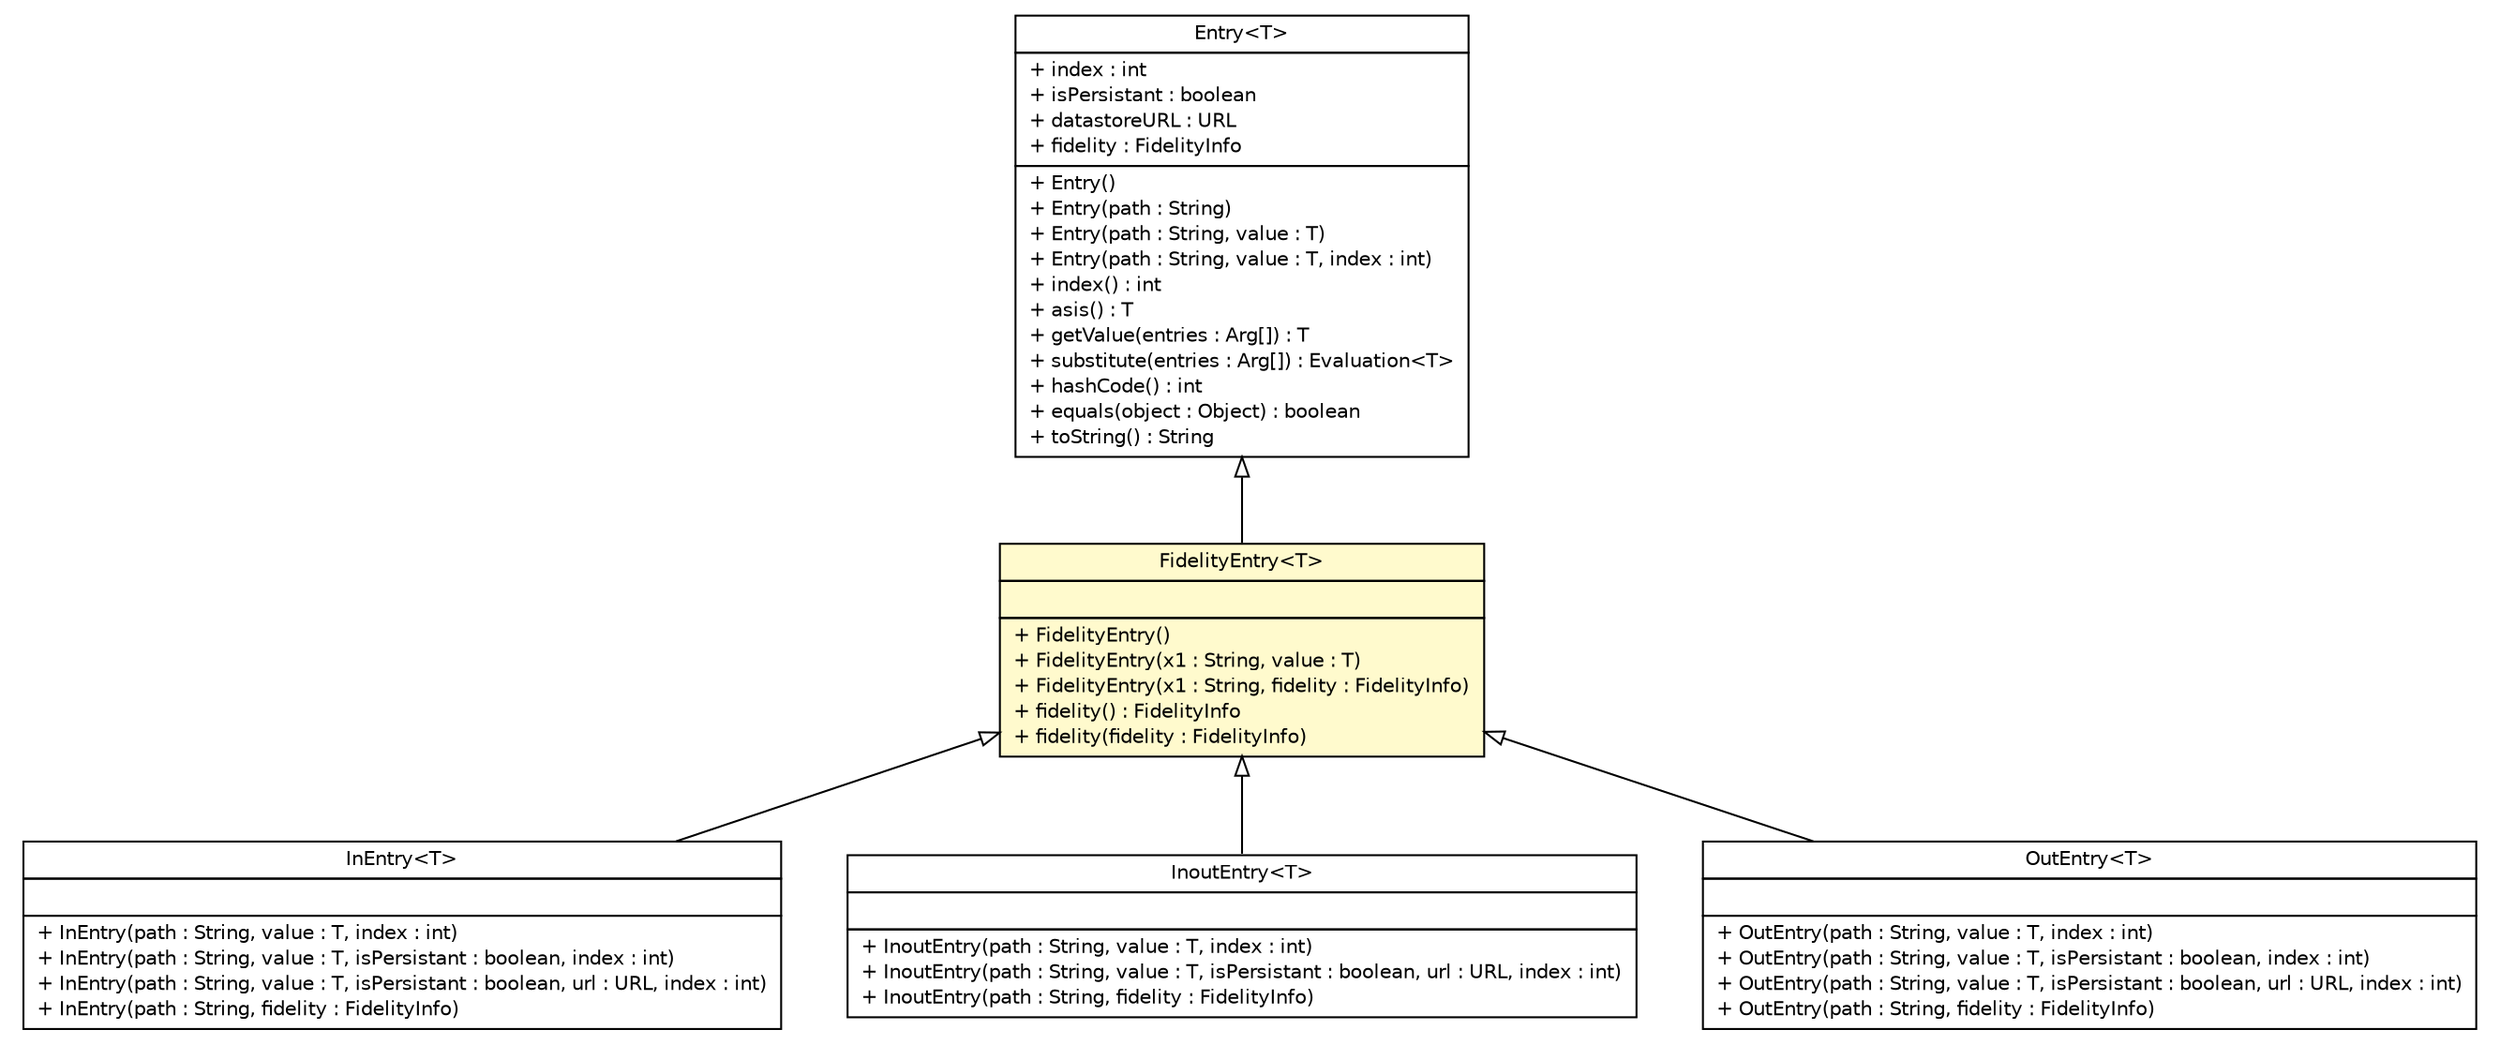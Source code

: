 #!/usr/local/bin/dot
#
# Class diagram 
# Generated by UMLGraph version R5_6 (http://www.umlgraph.org/)
#

digraph G {
	edge [fontname="Helvetica",fontsize=10,labelfontname="Helvetica",labelfontsize=10];
	node [fontname="Helvetica",fontsize=10,shape=plaintext];
	nodesep=0.25;
	ranksep=0.5;
	// sorcer.co.tuple.InEntry<T>
	c253539 [label=<<table title="sorcer.co.tuple.InEntry" border="0" cellborder="1" cellspacing="0" cellpadding="2" port="p" href="./InEntry.html">
		<tr><td><table border="0" cellspacing="0" cellpadding="1">
<tr><td align="center" balign="center"> InEntry&lt;T&gt; </td></tr>
		</table></td></tr>
		<tr><td><table border="0" cellspacing="0" cellpadding="1">
<tr><td align="left" balign="left">  </td></tr>
		</table></td></tr>
		<tr><td><table border="0" cellspacing="0" cellpadding="1">
<tr><td align="left" balign="left"> + InEntry(path : String, value : T, index : int) </td></tr>
<tr><td align="left" balign="left"> + InEntry(path : String, value : T, isPersistant : boolean, index : int) </td></tr>
<tr><td align="left" balign="left"> + InEntry(path : String, value : T, isPersistant : boolean, url : URL, index : int) </td></tr>
<tr><td align="left" balign="left"> + InEntry(path : String, fidelity : FidelityInfo) </td></tr>
		</table></td></tr>
		</table>>, URL="./InEntry.html", fontname="Helvetica", fontcolor="black", fontsize=10.0];
	// sorcer.co.tuple.FidelityEntry<T>
	c253544 [label=<<table title="sorcer.co.tuple.FidelityEntry" border="0" cellborder="1" cellspacing="0" cellpadding="2" port="p" bgcolor="lemonChiffon" href="./FidelityEntry.html">
		<tr><td><table border="0" cellspacing="0" cellpadding="1">
<tr><td align="center" balign="center"> FidelityEntry&lt;T&gt; </td></tr>
		</table></td></tr>
		<tr><td><table border="0" cellspacing="0" cellpadding="1">
<tr><td align="left" balign="left">  </td></tr>
		</table></td></tr>
		<tr><td><table border="0" cellspacing="0" cellpadding="1">
<tr><td align="left" balign="left"> + FidelityEntry() </td></tr>
<tr><td align="left" balign="left"> + FidelityEntry(x1 : String, value : T) </td></tr>
<tr><td align="left" balign="left"> + FidelityEntry(x1 : String, fidelity : FidelityInfo) </td></tr>
<tr><td align="left" balign="left"> + fidelity() : FidelityInfo </td></tr>
<tr><td align="left" balign="left"> + fidelity(fidelity : FidelityInfo) </td></tr>
		</table></td></tr>
		</table>>, URL="./FidelityEntry.html", fontname="Helvetica", fontcolor="black", fontsize=10.0];
	// sorcer.co.tuple.InoutEntry<T>
	c253545 [label=<<table title="sorcer.co.tuple.InoutEntry" border="0" cellborder="1" cellspacing="0" cellpadding="2" port="p" href="./InoutEntry.html">
		<tr><td><table border="0" cellspacing="0" cellpadding="1">
<tr><td align="center" balign="center"> InoutEntry&lt;T&gt; </td></tr>
		</table></td></tr>
		<tr><td><table border="0" cellspacing="0" cellpadding="1">
<tr><td align="left" balign="left">  </td></tr>
		</table></td></tr>
		<tr><td><table border="0" cellspacing="0" cellpadding="1">
<tr><td align="left" balign="left"> + InoutEntry(path : String, value : T, index : int) </td></tr>
<tr><td align="left" balign="left"> + InoutEntry(path : String, value : T, isPersistant : boolean, url : URL, index : int) </td></tr>
<tr><td align="left" balign="left"> + InoutEntry(path : String, fidelity : FidelityInfo) </td></tr>
		</table></td></tr>
		</table>>, URL="./InoutEntry.html", fontname="Helvetica", fontcolor="black", fontsize=10.0];
	// sorcer.co.tuple.OutEntry<T>
	c253547 [label=<<table title="sorcer.co.tuple.OutEntry" border="0" cellborder="1" cellspacing="0" cellpadding="2" port="p" href="./OutEntry.html">
		<tr><td><table border="0" cellspacing="0" cellpadding="1">
<tr><td align="center" balign="center"> OutEntry&lt;T&gt; </td></tr>
		</table></td></tr>
		<tr><td><table border="0" cellspacing="0" cellpadding="1">
<tr><td align="left" balign="left">  </td></tr>
		</table></td></tr>
		<tr><td><table border="0" cellspacing="0" cellpadding="1">
<tr><td align="left" balign="left"> + OutEntry(path : String, value : T, index : int) </td></tr>
<tr><td align="left" balign="left"> + OutEntry(path : String, value : T, isPersistant : boolean, index : int) </td></tr>
<tr><td align="left" balign="left"> + OutEntry(path : String, value : T, isPersistant : boolean, url : URL, index : int) </td></tr>
<tr><td align="left" balign="left"> + OutEntry(path : String, fidelity : FidelityInfo) </td></tr>
		</table></td></tr>
		</table>>, URL="./OutEntry.html", fontname="Helvetica", fontcolor="black", fontsize=10.0];
	// sorcer.co.tuple.Entry<T>
	c253548 [label=<<table title="sorcer.co.tuple.Entry" border="0" cellborder="1" cellspacing="0" cellpadding="2" port="p" href="./Entry.html">
		<tr><td><table border="0" cellspacing="0" cellpadding="1">
<tr><td align="center" balign="center"> Entry&lt;T&gt; </td></tr>
		</table></td></tr>
		<tr><td><table border="0" cellspacing="0" cellpadding="1">
<tr><td align="left" balign="left"> + index : int </td></tr>
<tr><td align="left" balign="left"> + isPersistant : boolean </td></tr>
<tr><td align="left" balign="left"> + datastoreURL : URL </td></tr>
<tr><td align="left" balign="left"> + fidelity : FidelityInfo </td></tr>
		</table></td></tr>
		<tr><td><table border="0" cellspacing="0" cellpadding="1">
<tr><td align="left" balign="left"> + Entry() </td></tr>
<tr><td align="left" balign="left"> + Entry(path : String) </td></tr>
<tr><td align="left" balign="left"> + Entry(path : String, value : T) </td></tr>
<tr><td align="left" balign="left"> + Entry(path : String, value : T, index : int) </td></tr>
<tr><td align="left" balign="left"> + index() : int </td></tr>
<tr><td align="left" balign="left"> + asis() : T </td></tr>
<tr><td align="left" balign="left"> + getValue(entries : Arg[]) : T </td></tr>
<tr><td align="left" balign="left"> + substitute(entries : Arg[]) : Evaluation&lt;T&gt; </td></tr>
<tr><td align="left" balign="left"> + hashCode() : int </td></tr>
<tr><td align="left" balign="left"> + equals(object : Object) : boolean </td></tr>
<tr><td align="left" balign="left"> + toString() : String </td></tr>
		</table></td></tr>
		</table>>, URL="./Entry.html", fontname="Helvetica", fontcolor="black", fontsize=10.0];
	//sorcer.co.tuple.InEntry<T> extends sorcer.co.tuple.FidelityEntry<T>
	c253544:p -> c253539:p [dir=back,arrowtail=empty];
	//sorcer.co.tuple.FidelityEntry<T> extends sorcer.co.tuple.Entry<T>
	c253548:p -> c253544:p [dir=back,arrowtail=empty];
	//sorcer.co.tuple.InoutEntry<T> extends sorcer.co.tuple.FidelityEntry<T>
	c253544:p -> c253545:p [dir=back,arrowtail=empty];
	//sorcer.co.tuple.OutEntry<T> extends sorcer.co.tuple.FidelityEntry<T>
	c253544:p -> c253547:p [dir=back,arrowtail=empty];
}

